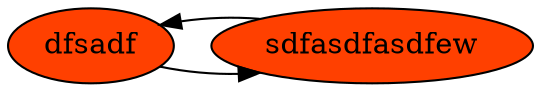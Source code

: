 digraph B{
nodo637292644 -> nodo894191132
{rank = same; nodo637292644 nodo894191132}
nodo637292644[label="dfsadf",style=filled, fillcolor="#FF4000"]
nodo894191132 -> nodo637292644
{rank = same; nodo894191132 nodo637292644}
nodo894191132[label="sdfasdfasdfew",style=filled, fillcolor="#FF4000"]
}
